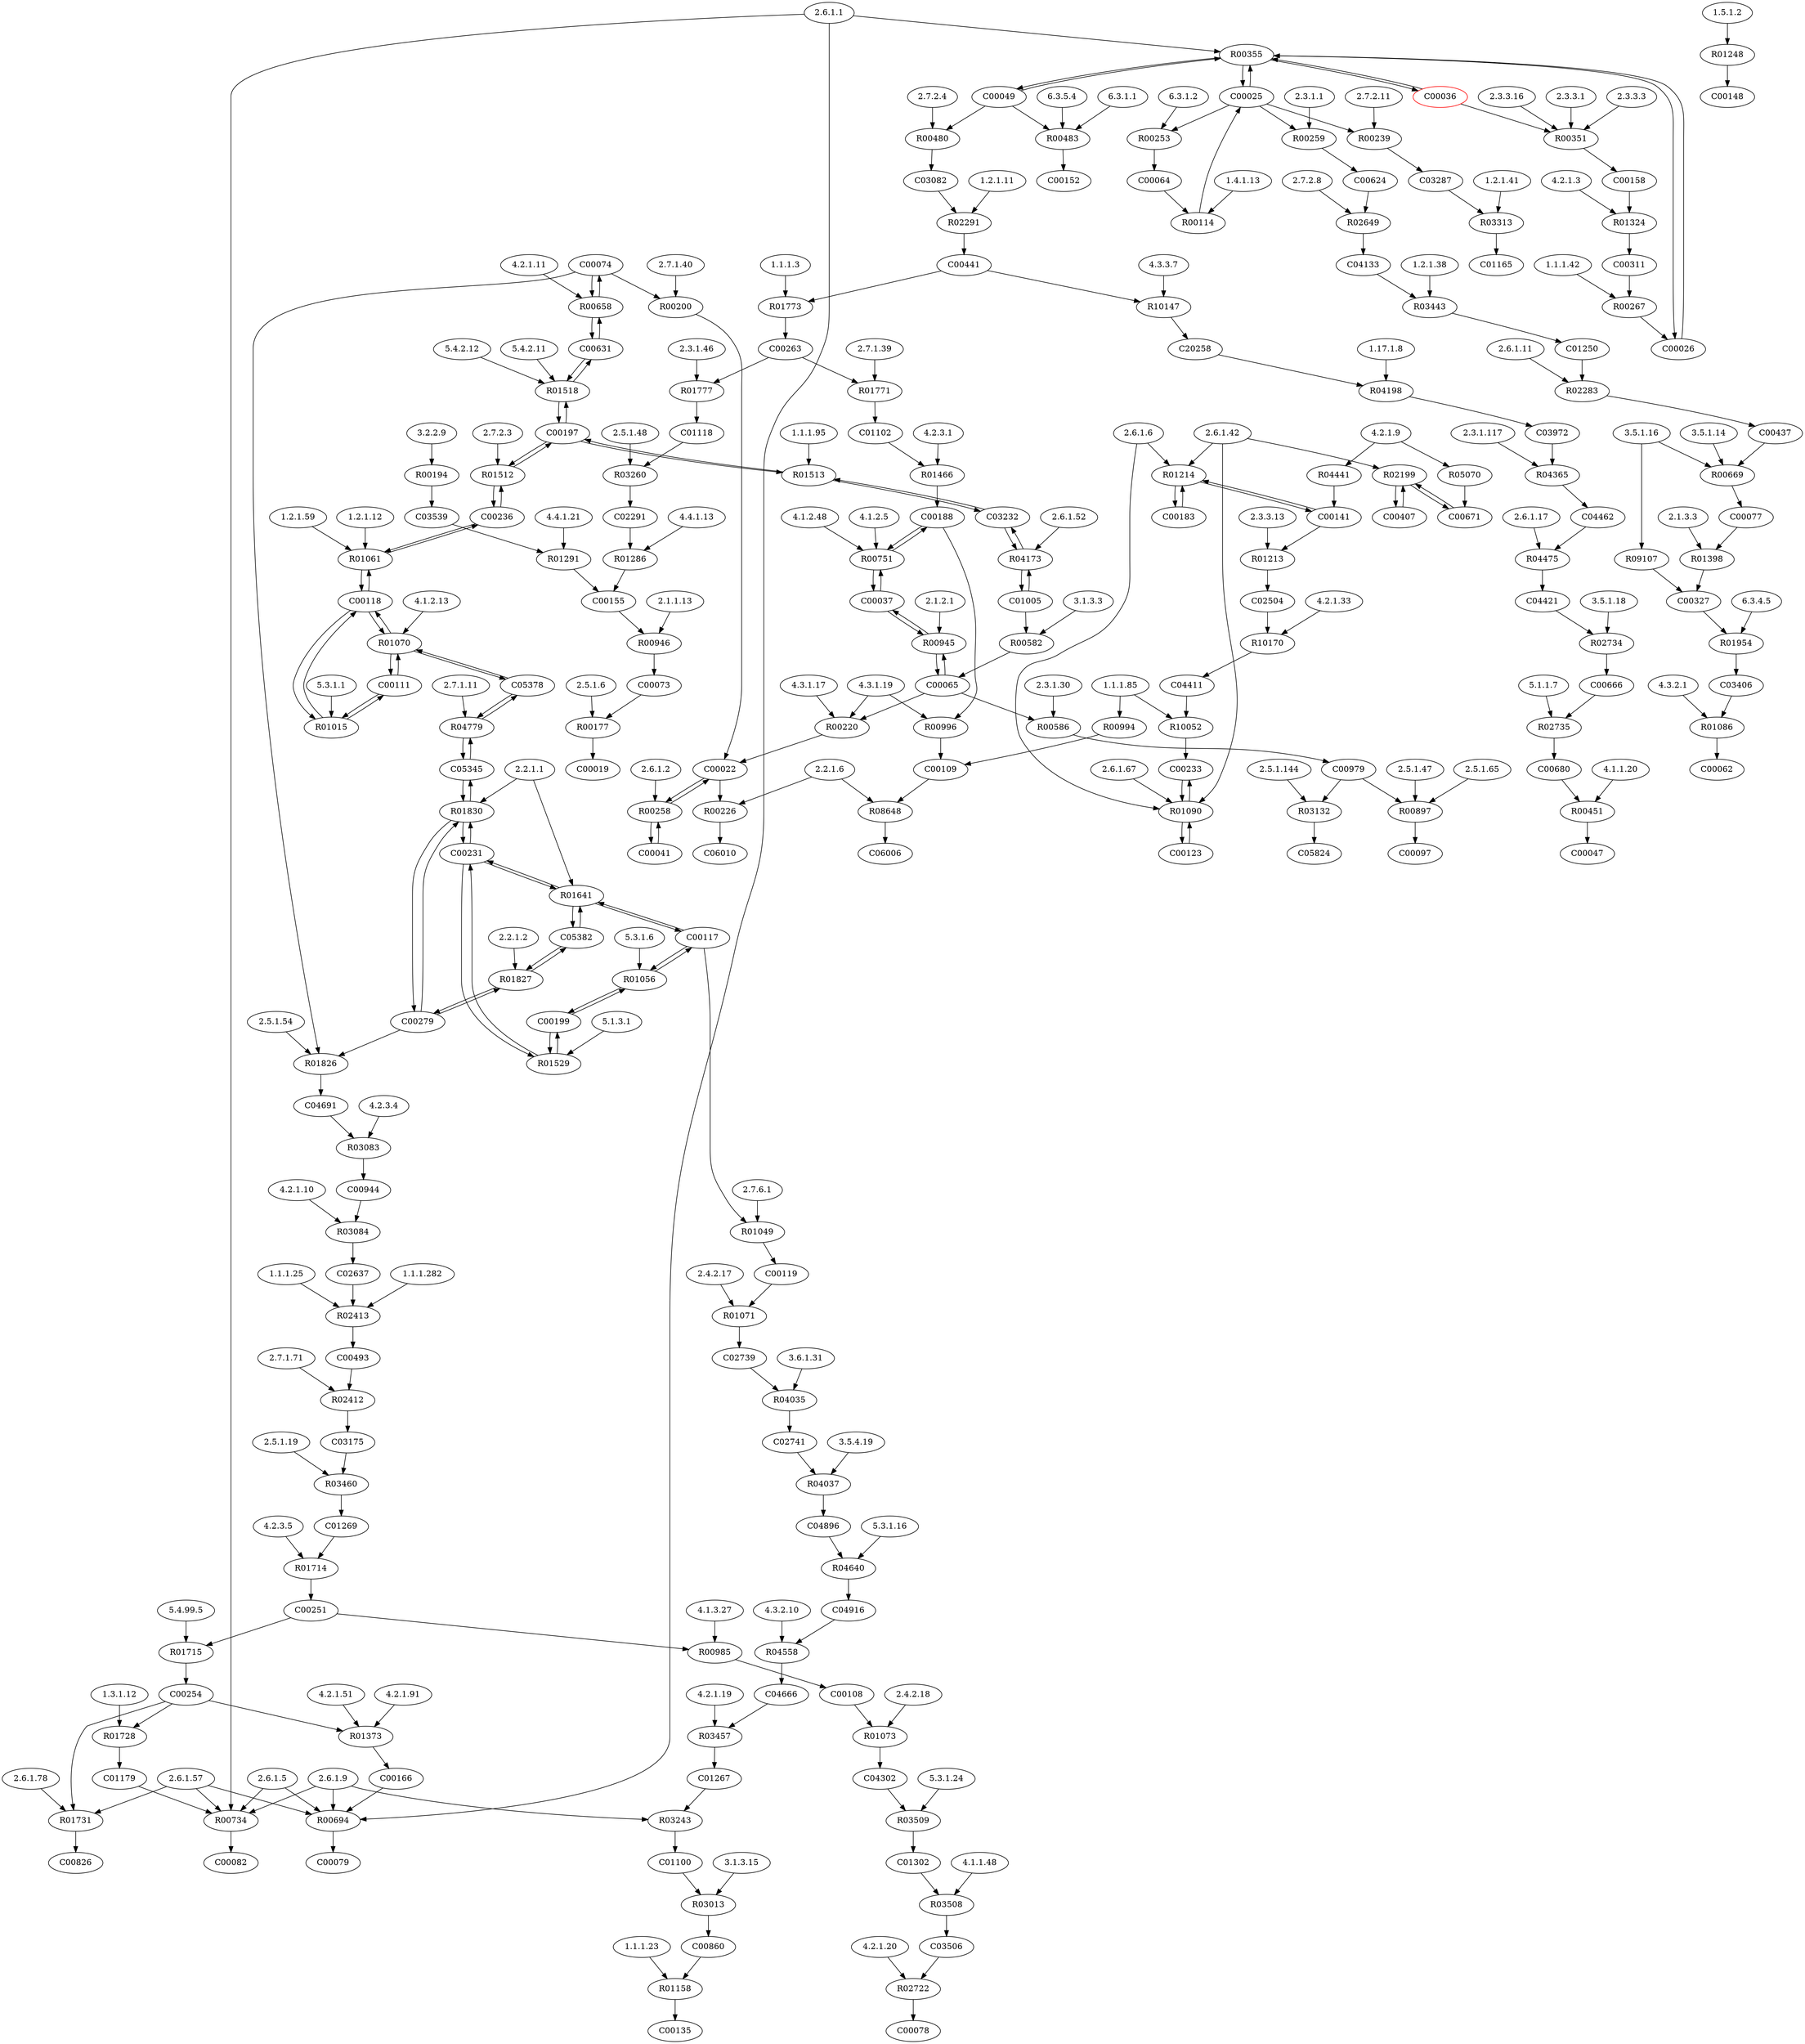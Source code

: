 digraph G {
"4.2.1.10" [type=E];
"3.6.1.31" [type=E];
"2.7.1.39" [type=E];
"4.3.1.19" [type=E];
"4.1.2.48" [type=E];
"5.3.1.1" [type=E];
"4.2.3.1" [type=E];
"4.2.1.3" [type=E];
"5.4.99.5" [type=E];
"2.5.1.6" [type=E];
"1.1.1.282" [type=E];
"2.6.1.42" [type=E];
"2.3.1.30" [type=E];
"2.3.1.1" [type=E];
"2.5.1.144" [type=E];
"4.3.1.17" [type=E];
"2.2.1.1" [type=E];
"4.1.1.48" [type=E];
"1.1.1.25" [type=E];
"5.4.2.12" [type=E];
"2.6.1.5" [type=E];
"4.2.1.20" [type=E];
"4.1.1.20" [type=E];
"2.7.2.3" [type=E];
"2.6.1.1" [type=E];
"4.2.1.9" [type=E];
"4.2.1.11" [type=E];
"2.7.1.11" [type=E];
"2.3.3.16" [type=E];
"2.7.1.40" [type=E];
"1.1.1.3" [type=E];
"2.7.6.1" [type=E];
"2.5.1.48" [type=E];
"6.3.4.5" [type=E];
"2.5.1.54" [type=E];
"4.1.2.13" [type=E];
"3.5.1.14" [type=E];
"2.6.1.78" [type=E];
"2.2.1.2" [type=E];
"2.4.2.18" [type=E];
"3.1.3.15" [type=E];
"2.1.1.13" [type=E];
"2.5.1.65" [type=E];
"2.1.2.1" [type=E];
"2.3.3.1" [type=E];
"4.3.2.10" [type=E];
"2.6.1.57" [type=E];
"2.7.2.8" [type=E];
"2.6.1.52" [type=E];
"2.5.1.47" [type=E];
"1.17.1.8" [type=E];
"2.7.2.4" [type=E];
"2.6.1.6" [type=E];
"2.2.1.6" [type=E];
"2.4.2.17" [type=E];
"2.7.2.11" [type=E];
"4.2.3.5" [type=E];
"1.4.1.13" [type=E];
"1.5.1.2" [type=E];
"3.5.1.18" [type=E];
"1.2.1.38" [type=E];
"2.5.1.19" [type=E];
"6.3.1.2" [type=E];
"2.6.1.2" [type=E];
"2.6.1.11" [type=E];
"1.3.1.12" [type=E];
"4.2.1.51" [type=E];
"4.1.3.27" [type=E];
"2.3.1.117" [type=E];
"4.3.2.1" [type=E];
"1.2.1.12" [type=E];
"1.2.1.41" [type=E];
"4.4.1.13" [type=E];
"1.1.1.85" [type=E];
"2.6.1.9" [type=E];
"5.3.1.24" [type=E];
"6.3.1.1" [type=E];
"4.1.2.5" [type=E];
"6.3.5.4" [type=E];
"5.4.2.11" [type=E];
"4.4.1.21" [type=E];
"2.7.1.71" [type=E];
"4.2.1.33" [type=E];
"3.1.3.3" [type=E];
"4.3.3.7" [type=E];
"1.1.1.23" [type=E];
"5.1.1.7" [type=E];
"2.6.1.67" [type=E];
"1.1.1.42" [type=E];
"4.2.3.4" [type=E];
"3.5.4.19" [type=E];
"5.1.3.1" [type=E];
"3.5.1.16" [type=E];
"1.1.1.95" [type=E];
"1.2.1.59" [type=E];
"2.3.1.46" [type=E];
"5.3.1.6" [type=E];
"2.6.1.17" [type=E];
"2.3.3.3" [type=E];
"1.2.1.11" [type=E];
"5.3.1.16" [type=E];
"2.1.3.3" [type=E];
"4.2.1.91" [type=E];
"4.2.1.19" [type=E];
"2.3.3.13" [type=E];
"3.2.2.9" [type=E];
R00734 [type=R];
R00658 [type=R];
R09107 [type=R];
R10052 [type=R];
R01777 [type=R];
R01286 [type=R];
R01086 [type=R];
R03508 [type=R];
R01773 [type=R];
R01061 [type=R];
R00751 [type=R];
R03313 [type=R];
R00177 [type=R];
R01830 [type=R];
R00994 [type=R];
R02283 [type=R];
R00451 [type=R];
R00694 [type=R];
R01731 [type=R];
R03460 [type=R];
R01248 [type=R];
R02735 [type=R];
R01771 [type=R];
R01512 [type=R];
R03260 [type=R];
R02413 [type=R];
R00946 [type=R];
R04173 [type=R];
R10147 [type=R];
R01715 [type=R];
R01213 [type=R];
R01291 [type=R];
R01071 [type=R];
R01056 [type=R];
R00985 [type=R];
R03132 [type=R];
R00220 [type=R];
R02649 [type=R];
R01529 [type=R];
R00253 [type=R];
R02291 [type=R];
R02734 [type=R];
R01827 [type=R];
R01015 [type=R];
R10170 [type=R];
R04441 [type=R];
R01398 [type=R];
R00897 [type=R];
R04558 [type=R];
R03084 [type=R];
R00200 [type=R];
R01714 [type=R];
R01214 [type=R];
R04198 [type=R];
R01073 [type=R];
R03457 [type=R];
R02722 [type=R];
R03509 [type=R];
R01324 [type=R];
R04035 [type=R];
R00945 [type=R];
R04779 [type=R];
R01513 [type=R];
R02412 [type=R];
R01070 [type=R];
R00226 [type=R];
R01090 [type=R];
R08648 [type=R];
R01954 [type=R];
R00259 [type=R];
R03243 [type=R];
R01466 [type=R];
R00239 [type=R];
R00480 [type=R];
R01373 [type=R];
R00355 [type=R];
R00483 [type=R];
R00996 [type=R];
R00669 [type=R];
R00194 [type=R];
R02199 [type=R];
R01518 [type=R];
R00351 [type=R];
R00582 [type=R];
R01049 [type=R];
R01641 [type=R];
R00586 [type=R];
R05070 [type=R];
R03013 [type=R];
R04475 [type=R];
R01158 [type=R];
R00114 [type=R];
R01826 [type=R];
R03443 [type=R];
R04037 [type=R];
R00267 [type=R];
R01728 [type=R];
R04365 [type=R];
R04640 [type=R];
R00258 [type=R];
R03083 [type=R];
C04411 [type=C];
C00671 [type=C];
C00944 [type=C];
C00141 [type=C];
C00049 [type=C];
C01005 [type=C];
C00236 [type=C];
C00327 [type=C];
C05382 [type=C];
C00254 [type=C];
C00251 [type=C];
C00631 [type=C];
C00183 [type=C];
C00263 [type=C];
C00022 [type=C];
C00231 [type=C];
C00155 [type=C];
C00493 [type=C];
C00019 [type=C];
C00026 [type=C];
C01165 [type=C];
C00041 [type=C];
C00199 [type=C];
C01269 [type=C];
C00441 [type=C];
C03972 [type=C];
C00078 [type=C];
C00047 [type=C];
C03506 [type=C];
C00118 [type=C];
C00197 [type=C];
C00624 [type=C];
C00166 [type=C];
C03232 [type=C];
C00135 [type=C];
C04666 [type=C];
C04133 [type=C];
C00062 [type=C];
C00108 [type=C];
C00064 [type=C];
C00074 [type=C];
C03175 [type=C];
C00407 [type=C];
C00077 [type=C];
C00111 [type=C];
C05345 [type=C];
C00025 [type=C];
C00152 [type=C];
C00148 [type=C];
C03539 [type=C];
C00097 [type=C];
C04896 [type=C];
C00119 [type=C];
C02637 [type=C];
C00233 [type=C];
C01179 [type=C];
C20258 [type=C];
C00065 [type=C];
C05824 [type=C];
C00826 [type=C];
C00188 [type=C];
C00123 [type=C];
C05378 [type=C];
C02504 [type=C];
C00279 [type=C];
C03406 [type=C];
C00073 [type=C];
C03082 [type=C];
C00666 [type=C];
C01102 [type=C];
C04916 [type=C];
C00082 [type=C];
C00036 [type=C, color=red];
C01100 [type=C];
C00109 [type=C];
C04421 [type=C];
C00860 [type=C];
C03287 [type=C];
C06010 [type=C];
C00079 [type=C];
C04691 [type=C];
C00437 [type=C];
C04302 [type=C];
C00311 [type=C];
C00037 [type=C];
C00979 [type=C];
C02741 [type=C];
C02291 [type=C];
C01302 [type=C];
C00680 [type=C];
C01267 [type=C];
C04462 [type=C];
C00117 [type=C];
C02739 [type=C];
C00158 [type=C];
C06006 [type=C];
C01250 [type=C];
C01118 [type=C];
C00118 -> R01015;
R01015 -> C00118;
R01015 -> C00111;
C00111 -> R01015;
C00118 -> R01061;
R01061 -> C00118;
R01061 -> C00236;
C00236 -> R01061;
C00197 -> R01512;
R01512 -> C00197;
R01512 -> C00236;
C00236 -> R01512;
C00631 -> R01518;
R01518 -> C00631;
R01518 -> C00197;
C00197 -> R01518;
C00631 -> R00658;
R00658 -> C00631;
R00658 -> C00074;
C00074 -> R00658;
C00074 -> R00200;
R00200 -> C00022;
C05378 -> R01070;
R01070 -> C05378;
R01070 -> C00118;
C00118 -> R01070;
R01070 -> C00111;
C00111 -> R01070;
C05345 -> R04779;
R04779 -> C05345;
R04779 -> C05378;
C05378 -> R04779;
C05345 -> R01830;
R01830 -> C05345;
R01830 -> C00279;
C00279 -> R01830;
R01830 -> C00231;
C00231 -> R01830;
C00199 -> R01529;
R01529 -> C00199;
R01529 -> C00231;
C00231 -> R01529;
C00117 -> R01056;
R01056 -> C00117;
R01056 -> C00199;
C00199 -> R01056;
C00117 -> R01049;
R01049 -> C00119;
R00994 -> C00109;
C00022 -> R00226;
R00226 -> C06010;
R04441 -> C00141;
C00183 -> R01214;
R01214 -> C00183;
R01214 -> C00141;
C00141 -> R01214;
C00109 -> R08648;
R08648 -> C06006;
R05070 -> C00671;
C00407 -> R02199;
R02199 -> C00407;
R02199 -> C00671;
C00671 -> R02199;
C00141 -> R01213;
R01213 -> C02504;
C02504 -> R10170;
R10170 -> C04411;
C04411 -> R10052;
R10052 -> C00233;
C00123 -> R01090;
R01090 -> C00123;
R01090 -> C00233;
C00233 -> R01090;
C00188 -> R00996;
R00996 -> C00109;
C00065 -> R00220;
R00220 -> C00022;
C00037 -> R00945;
R00945 -> C00037;
R00945 -> C00065;
C00065 -> R00945;
C00188 -> R00751;
R00751 -> C00188;
R00751 -> C00037;
C00037 -> R00751;
C00197 -> R01513;
R01513 -> C00197;
R01513 -> C03232;
C03232 -> R01513;
C01005 -> R04173;
R04173 -> C01005;
R04173 -> C03232;
C03232 -> R04173;
C01005 -> R00582;
R00582 -> C00065;
C00065 -> R00586;
R00586 -> C00979;
C00979 -> R00897;
R00897 -> C00097;
C01102 -> R01466;
R01466 -> C00188;
C00263 -> R01771;
R01771 -> C01102;
C00441 -> R01773;
R01773 -> C00263;
C03082 -> R02291;
R02291 -> C00441;
C00049 -> R00480;
R00480 -> C03082;
C00049 -> R00355;
R00355 -> C00049;
R00355 -> C00036;
C00036 -> R00355;
C00263 -> R01777;
R01777 -> C01118;
C01118 -> R03260;
R03260 -> C02291;
C02291 -> R01286;
R01286 -> C00155;
C00155 -> R00946;
R00946 -> C00073;
C00036 -> R00351;
R00351 -> C00158;
C00158 -> R01324;
R01324 -> C00311;
C00311 -> R00267;
R00267 -> C00026;
C00026 -> R00355;
R00355 -> C00026;
R00355 -> C00025;
C00025 -> R00355;
C00025 -> R00259;
R00259 -> C00624;
C00624 -> R02649;
R02649 -> C04133;
C04133 -> R03443;
R03443 -> C01250;
C01250 -> R02283;
R02283 -> C00437;
C00437 -> R00669;
R00669 -> C00077;
C00077 -> R01398;
R01398 -> C00327;
C00327 -> R01954;
R01954 -> C03406;
C03406 -> R01086;
R01086 -> C00062;
C00025 -> R00239;
R00239 -> C03287;
C03287 -> R03313;
R03313 -> C01165;
R01248 -> C00148;
C00441 -> R10147;
R10147 -> C20258;
C00041 -> R00258;
R00258 -> C00041;
R00258 -> C00022;
C00022 -> R00258;
C00025 -> R00253;
R00253 -> C00064;
C00049 -> R00483;
R00483 -> C00152;
C20258 -> R04198;
R04198 -> C03972;
C04462 -> R04475;
R04475 -> C04421;
C04421 -> R02734;
R02734 -> C00666;
C00666 -> R02735;
R02735 -> C00680;
C00680 -> R00451;
R00451 -> C00047;
C03972 -> R04365;
R04365 -> C04462;
C00064 -> R00114;
R00114 -> C00025;
C05382 -> R01827;
R01827 -> C05382;
R01827 -> C00279;
C00279 -> R01827;
C05382 -> R01641;
R01641 -> C05382;
R01641 -> C00117;
C00117 -> R01641;
R01641 -> C00231;
C00231 -> R01641;
C00119 -> R01071;
R01071 -> C02739;
C02739 -> R04035;
R04035 -> C02741;
C02741 -> R04037;
R04037 -> C04896;
C04896 -> R04640;
R04640 -> C04916;
C04666 -> R03457;
R03457 -> C01267;
C01267 -> R03243;
R03243 -> C01100;
C01100 -> R03013;
R03013 -> C00860;
C04916 -> R04558;
R04558 -> C04666;
C00860 -> R01158;
R01158 -> C00135;
C00279 -> R01826;
C00074 -> R01826;
R01826 -> C04691;
C04691 -> R03083;
R03083 -> C00944;
C00944 -> R03084;
R03084 -> C02637;
C02637 -> R02413;
R02413 -> C00493;
C00493 -> R02412;
R02412 -> C03175;
C03175 -> R03460;
R03460 -> C01269;
C01269 -> R01714;
R01714 -> C00251;
C00251 -> R01715;
R01715 -> C00254;
C00254 -> R01728;
R01728 -> C01179;
C01179 -> R00734;
R00734 -> C00082;
C00254 -> R01373;
R01373 -> C00166;
C00166 -> R00694;
R00694 -> C00079;
C00251 -> R00985;
R00985 -> C00108;
C00108 -> R01073;
R01073 -> C04302;
C04302 -> R03509;
R03509 -> C01302;
C01302 -> R03508;
R03508 -> C03506;
C03506 -> R02722;
R02722 -> C00078;
C00254 -> R01731;
R01731 -> C00826;
C00073 -> R00177;
R00177 -> C00019;
R00194 -> C03539;
C03539 -> R01291;
R01291 -> C00155;
C00979 -> R03132;
R03132 -> C05824;
R09107 -> C00327;
"2.6.1.1" -> R00734;
"2.6.1.5" -> R00734;
"2.6.1.9" -> R00734;
"2.6.1.57" -> R00734;
"4.2.1.11" -> R00658;
"3.5.1.16" -> R09107;
"1.1.1.85" -> R10052;
"2.3.1.46" -> R01777;
"4.4.1.13" -> R01286;
"4.3.2.1" -> R01086;
"4.1.1.48" -> R03508;
"1.1.1.3" -> R01773;
"1.2.1.12" -> R01061;
"1.2.1.59" -> R01061;
"4.1.2.5" -> R00751;
"4.1.2.48" -> R00751;
"1.2.1.41" -> R03313;
"2.5.1.6" -> R00177;
"2.2.1.1" -> R01830;
"1.1.1.85" -> R00994;
"2.6.1.11" -> R02283;
"4.1.1.20" -> R00451;
"2.6.1.1" -> R00694;
"2.6.1.5" -> R00694;
"2.6.1.9" -> R00694;
"2.6.1.57" -> R00694;
"2.6.1.57" -> R01731;
"2.6.1.78" -> R01731;
"2.5.1.19" -> R03460;
"1.5.1.2" -> R01248;
"5.1.1.7" -> R02735;
"2.7.1.39" -> R01771;
"2.7.2.3" -> R01512;
"2.5.1.48" -> R03260;
"1.1.1.25" -> R02413;
"1.1.1.282" -> R02413;
"2.1.1.13" -> R00946;
"2.6.1.52" -> R04173;
"4.3.3.7" -> R10147;
"5.4.99.5" -> R01715;
"2.3.3.13" -> R01213;
"4.4.1.21" -> R01291;
"2.4.2.17" -> R01071;
"5.3.1.6" -> R01056;
"4.1.3.27" -> R00985;
"2.5.1.144" -> R03132;
"4.3.1.17" -> R00220;
"4.3.1.19" -> R00220;
"2.7.2.8" -> R02649;
"5.1.3.1" -> R01529;
"6.3.1.2" -> R00253;
"1.2.1.11" -> R02291;
"3.5.1.18" -> R02734;
"2.2.1.2" -> R01827;
"5.3.1.1" -> R01015;
"4.2.1.33" -> R10170;
"4.2.1.9" -> R04441;
"2.1.3.3" -> R01398;
"2.5.1.47" -> R00897;
"2.5.1.65" -> R00897;
"4.3.2.10" -> R04558;
"4.2.1.10" -> R03084;
"2.7.1.40" -> R00200;
"4.2.3.5" -> R01714;
"2.6.1.6" -> R01214;
"2.6.1.42" -> R01214;
"1.17.1.8" -> R04198;
"2.4.2.18" -> R01073;
"4.2.1.19" -> R03457;
"4.2.1.20" -> R02722;
"5.3.1.24" -> R03509;
"4.2.1.3" -> R01324;
"3.6.1.31" -> R04035;
"2.1.2.1" -> R00945;
"2.7.1.11" -> R04779;
"1.1.1.95" -> R01513;
"2.7.1.71" -> R02412;
"4.1.2.13" -> R01070;
"2.2.1.6" -> R00226;
"2.6.1.6" -> R01090;
"2.6.1.42" -> R01090;
"2.6.1.67" -> R01090;
"2.2.1.6" -> R08648;
"6.3.4.5" -> R01954;
"2.3.1.1" -> R00259;
"2.6.1.9" -> R03243;
"4.2.3.1" -> R01466;
"2.7.2.11" -> R00239;
"2.7.2.4" -> R00480;
"4.2.1.51" -> R01373;
"4.2.1.91" -> R01373;
"2.6.1.1" -> R00355;
"6.3.1.1" -> R00483;
"6.3.5.4" -> R00483;
"4.3.1.19" -> R00996;
"3.5.1.14" -> R00669;
"3.5.1.16" -> R00669;
"3.2.2.9" -> R00194;
"2.6.1.42" -> R02199;
"5.4.2.11" -> R01518;
"5.4.2.12" -> R01518;
"2.3.3.1" -> R00351;
"2.3.3.3" -> R00351;
"2.3.3.16" -> R00351;
"3.1.3.3" -> R00582;
"2.7.6.1" -> R01049;
"2.2.1.1" -> R01641;
"2.3.1.30" -> R00586;
"4.2.1.9" -> R05070;
"3.1.3.15" -> R03013;
"2.6.1.17" -> R04475;
"1.1.1.23" -> R01158;
"1.4.1.13" -> R00114;
"2.5.1.54" -> R01826;
"1.2.1.38" -> R03443;
"3.5.4.19" -> R04037;
"1.1.1.42" -> R00267;
"1.3.1.12" -> R01728;
"2.3.1.117" -> R04365;
"5.3.1.16" -> R04640;
"2.6.1.2" -> R00258;
"4.2.3.4" -> R03083;
}
